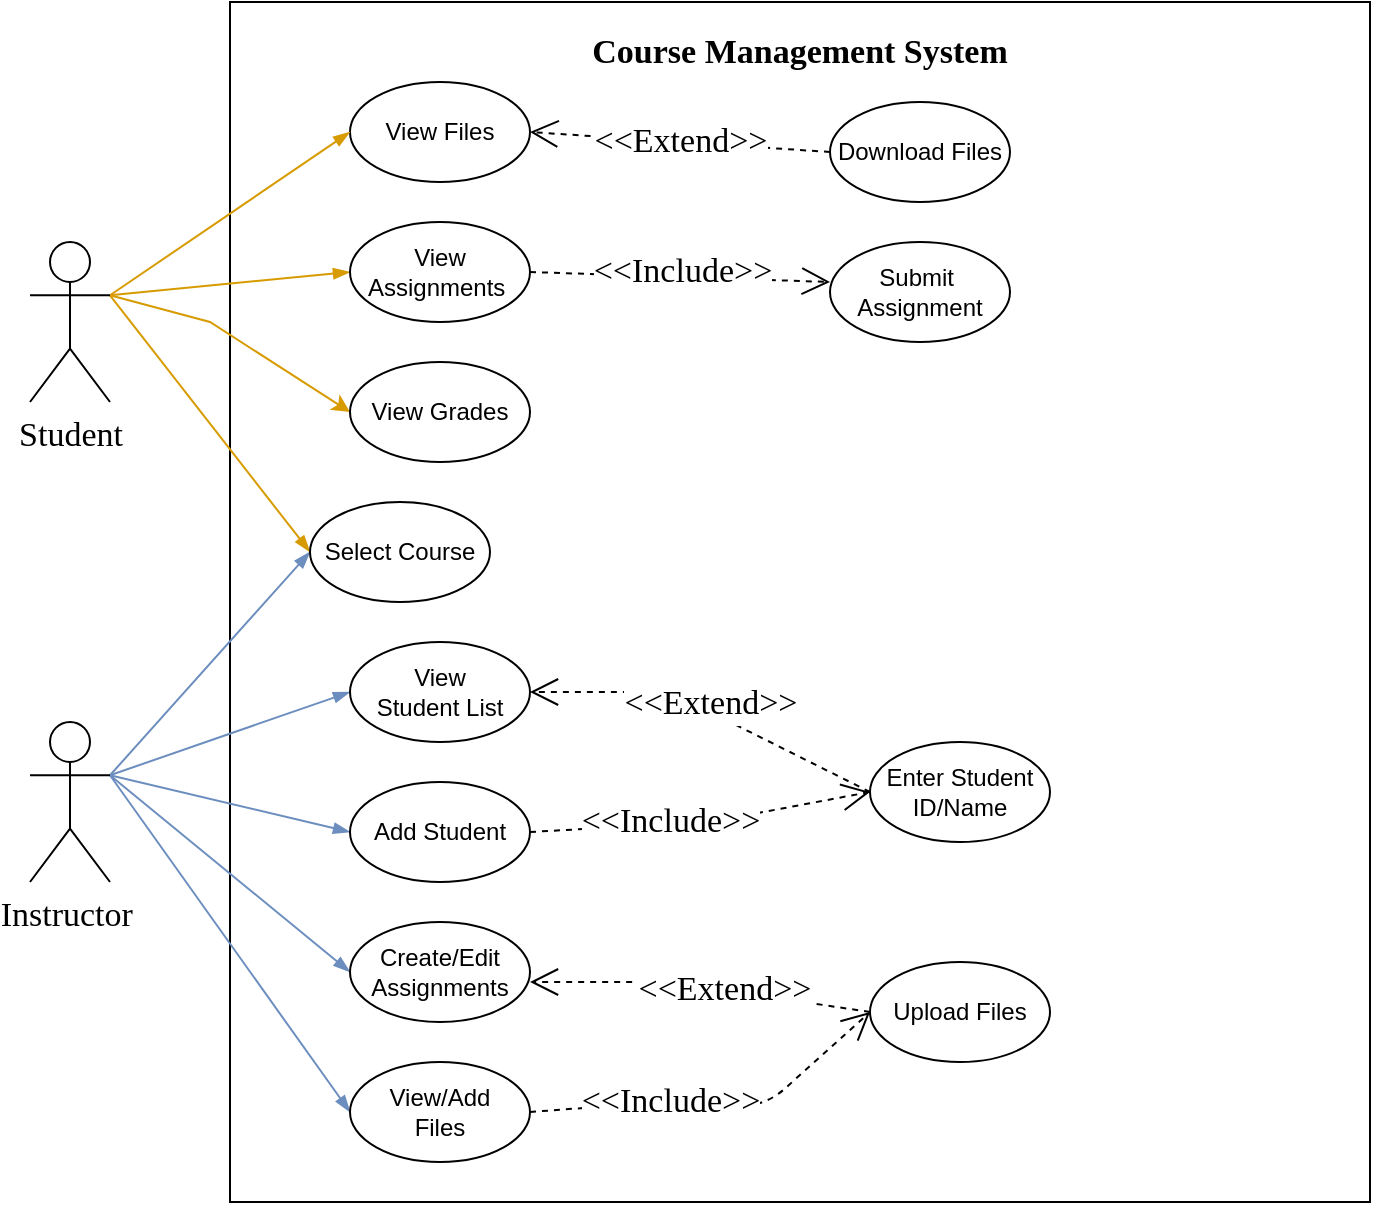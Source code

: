 <mxfile version="13.6.6" type="github">
  <diagram id="UvQstY9tva0zJvrTrZXQ" name="Page-1">
    <mxGraphModel dx="1221" dy="1782" grid="1" gridSize="10" guides="1" tooltips="1" connect="1" arrows="1" fold="1" page="1" pageScale="1" pageWidth="850" pageHeight="1100" math="0" shadow="0">
      <root>
        <mxCell id="0" />
        <mxCell id="1" parent="0" />
        <mxCell id="6D7FWwZfukiiVZ63YJhu-1" value="" style="html=1;" vertex="1" parent="1">
          <mxGeometry x="180" y="-80" width="570" height="600" as="geometry" />
        </mxCell>
        <mxCell id="6D7FWwZfukiiVZ63YJhu-7" value="View Files" style="ellipse;whiteSpace=wrap;html=1;" vertex="1" parent="1">
          <mxGeometry x="240" y="-40" width="90" height="50" as="geometry" />
        </mxCell>
        <mxCell id="6D7FWwZfukiiVZ63YJhu-81" style="edgeStyle=none;rounded=0;jumpStyle=none;jumpSize=0;orthogonalLoop=1;jettySize=auto;html=1;exitX=1;exitY=0.333;exitDx=0;exitDy=0;exitPerimeter=0;entryX=0;entryY=0.5;entryDx=0;entryDy=0;endArrow=blockThin;endFill=1;strokeColor=#6c8ebf;fontFamily=Times New Roman;fontSize=17;fillColor=#dae8fc;" edge="1" parent="1" source="6D7FWwZfukiiVZ63YJhu-20" target="6D7FWwZfukiiVZ63YJhu-27">
          <mxGeometry relative="1" as="geometry" />
        </mxCell>
        <mxCell id="6D7FWwZfukiiVZ63YJhu-83" style="edgeStyle=none;rounded=0;jumpStyle=none;jumpSize=0;orthogonalLoop=1;jettySize=auto;html=1;exitX=1;exitY=0.333;exitDx=0;exitDy=0;exitPerimeter=0;entryX=0;entryY=0.5;entryDx=0;entryDy=0;endArrow=blockThin;endFill=1;strokeColor=#6c8ebf;fontFamily=Times New Roman;fontSize=17;fillColor=#dae8fc;" edge="1" parent="1" source="6D7FWwZfukiiVZ63YJhu-20" target="6D7FWwZfukiiVZ63YJhu-30">
          <mxGeometry relative="1" as="geometry" />
        </mxCell>
        <mxCell id="6D7FWwZfukiiVZ63YJhu-84" style="edgeStyle=none;rounded=0;jumpStyle=none;jumpSize=0;orthogonalLoop=1;jettySize=auto;html=1;exitX=1;exitY=0.333;exitDx=0;exitDy=0;exitPerimeter=0;entryX=0;entryY=0.5;entryDx=0;entryDy=0;endArrow=blockThin;endFill=1;strokeColor=#6c8ebf;fontFamily=Times New Roman;fontSize=17;fillColor=#dae8fc;" edge="1" parent="1" source="6D7FWwZfukiiVZ63YJhu-20" target="6D7FWwZfukiiVZ63YJhu-31">
          <mxGeometry relative="1" as="geometry" />
        </mxCell>
        <mxCell id="6D7FWwZfukiiVZ63YJhu-85" style="edgeStyle=none;rounded=0;jumpStyle=none;jumpSize=0;orthogonalLoop=1;jettySize=auto;html=1;exitX=1;exitY=0.333;exitDx=0;exitDy=0;exitPerimeter=0;entryX=0;entryY=0.5;entryDx=0;entryDy=0;endArrow=blockThin;endFill=1;strokeColor=#6c8ebf;fontFamily=Times New Roman;fontSize=17;fillColor=#dae8fc;" edge="1" parent="1" source="6D7FWwZfukiiVZ63YJhu-20" target="6D7FWwZfukiiVZ63YJhu-33">
          <mxGeometry relative="1" as="geometry" />
        </mxCell>
        <mxCell id="6D7FWwZfukiiVZ63YJhu-86" style="edgeStyle=none;rounded=0;jumpStyle=none;jumpSize=0;orthogonalLoop=1;jettySize=auto;html=1;exitX=1;exitY=0.333;exitDx=0;exitDy=0;exitPerimeter=0;entryX=0;entryY=0.5;entryDx=0;entryDy=0;endArrow=blockThin;endFill=1;strokeColor=#6c8ebf;fontFamily=Times New Roman;fontSize=17;fillColor=#dae8fc;" edge="1" parent="1" source="6D7FWwZfukiiVZ63YJhu-20" target="6D7FWwZfukiiVZ63YJhu-32">
          <mxGeometry relative="1" as="geometry" />
        </mxCell>
        <mxCell id="6D7FWwZfukiiVZ63YJhu-20" value="Instructor&amp;nbsp;" style="shape=umlActor;verticalLabelPosition=bottom;verticalAlign=top;html=1;fontFamily=Times New Roman;fontSize=17;" vertex="1" parent="1">
          <mxGeometry x="80" y="280" width="40" height="80" as="geometry" />
        </mxCell>
        <mxCell id="6D7FWwZfukiiVZ63YJhu-21" value="Course Management System" style="text;align=center;fontStyle=1;verticalAlign=middle;spacingLeft=3;spacingRight=3;strokeColor=none;rotatable=0;points=[[0,0.5],[1,0.5]];portConstraint=eastwest;fontFamily=Times New Roman;fontSize=17;" vertex="1" parent="1">
          <mxGeometry x="325" y="-70" width="280" height="26" as="geometry" />
        </mxCell>
        <mxCell id="6D7FWwZfukiiVZ63YJhu-77" style="jumpStyle=none;jumpSize=0;orthogonalLoop=1;jettySize=auto;html=1;entryX=0;entryY=0.5;entryDx=0;entryDy=0;fontFamily=Times New Roman;fontSize=17;fillColor=#ffe6cc;rounded=0;strokeColor=#d79b00;exitX=1;exitY=0.333;exitDx=0;exitDy=0;exitPerimeter=0;" edge="1" parent="1" source="6D7FWwZfukiiVZ63YJhu-22" target="6D7FWwZfukiiVZ63YJhu-25">
          <mxGeometry relative="1" as="geometry">
            <mxPoint x="120" y="70" as="sourcePoint" />
            <Array as="points">
              <mxPoint x="170" y="80" />
            </Array>
          </mxGeometry>
        </mxCell>
        <mxCell id="6D7FWwZfukiiVZ63YJhu-79" style="edgeStyle=none;rounded=0;jumpStyle=none;jumpSize=0;orthogonalLoop=1;jettySize=auto;html=1;exitX=1;exitY=0.333;exitDx=0;exitDy=0;exitPerimeter=0;entryX=0;entryY=0.5;entryDx=0;entryDy=0;endArrow=blockThin;endFill=1;strokeColor=#d79b00;fontFamily=Times New Roman;fontSize=17;fillColor=#ffe6cc;" edge="1" parent="1" source="6D7FWwZfukiiVZ63YJhu-22" target="6D7FWwZfukiiVZ63YJhu-27">
          <mxGeometry relative="1" as="geometry" />
        </mxCell>
        <mxCell id="6D7FWwZfukiiVZ63YJhu-87" style="edgeStyle=none;rounded=0;jumpStyle=none;jumpSize=0;orthogonalLoop=1;jettySize=auto;html=1;exitX=1;exitY=0.333;exitDx=0;exitDy=0;exitPerimeter=0;entryX=0;entryY=0.5;entryDx=0;entryDy=0;endArrow=blockThin;endFill=1;strokeColor=#d79b00;fontFamily=Times New Roman;fontSize=17;fillColor=#ffe6cc;" edge="1" parent="1" source="6D7FWwZfukiiVZ63YJhu-22" target="6D7FWwZfukiiVZ63YJhu-24">
          <mxGeometry relative="1" as="geometry" />
        </mxCell>
        <mxCell id="6D7FWwZfukiiVZ63YJhu-88" style="edgeStyle=none;rounded=0;jumpStyle=none;jumpSize=0;orthogonalLoop=1;jettySize=auto;html=1;exitX=1;exitY=0.333;exitDx=0;exitDy=0;exitPerimeter=0;entryX=0;entryY=0.5;entryDx=0;entryDy=0;endArrow=blockThin;endFill=1;strokeColor=#d79b00;fontFamily=Times New Roman;fontSize=17;fillColor=#ffe6cc;" edge="1" parent="1" source="6D7FWwZfukiiVZ63YJhu-22" target="6D7FWwZfukiiVZ63YJhu-7">
          <mxGeometry relative="1" as="geometry" />
        </mxCell>
        <mxCell id="6D7FWwZfukiiVZ63YJhu-22" value="Student" style="shape=umlActor;verticalLabelPosition=bottom;verticalAlign=top;html=1;fontFamily=Times New Roman;fontSize=17;" vertex="1" parent="1">
          <mxGeometry x="80" y="40" width="40" height="80" as="geometry" />
        </mxCell>
        <mxCell id="6D7FWwZfukiiVZ63YJhu-24" value="View &lt;br&gt;Assignments&amp;nbsp;" style="ellipse;whiteSpace=wrap;html=1;" vertex="1" parent="1">
          <mxGeometry x="240" y="30" width="90" height="50" as="geometry" />
        </mxCell>
        <mxCell id="6D7FWwZfukiiVZ63YJhu-25" value="View Grades" style="ellipse;whiteSpace=wrap;html=1;" vertex="1" parent="1">
          <mxGeometry x="240" y="100" width="90" height="50" as="geometry" />
        </mxCell>
        <mxCell id="6D7FWwZfukiiVZ63YJhu-27" value="Select Course" style="ellipse;whiteSpace=wrap;html=1;" vertex="1" parent="1">
          <mxGeometry x="220" y="170" width="90" height="50" as="geometry" />
        </mxCell>
        <mxCell id="6D7FWwZfukiiVZ63YJhu-30" value="View &lt;br&gt;Student List" style="ellipse;whiteSpace=wrap;html=1;" vertex="1" parent="1">
          <mxGeometry x="240" y="240" width="90" height="50" as="geometry" />
        </mxCell>
        <mxCell id="6D7FWwZfukiiVZ63YJhu-31" value="Add Student" style="ellipse;whiteSpace=wrap;html=1;" vertex="1" parent="1">
          <mxGeometry x="240" y="310" width="90" height="50" as="geometry" />
        </mxCell>
        <mxCell id="6D7FWwZfukiiVZ63YJhu-32" value="View/Add&lt;br&gt;Files" style="ellipse;whiteSpace=wrap;html=1;" vertex="1" parent="1">
          <mxGeometry x="240" y="450" width="90" height="50" as="geometry" />
        </mxCell>
        <mxCell id="6D7FWwZfukiiVZ63YJhu-33" value="Create/Edit&lt;br&gt;Assignments" style="ellipse;whiteSpace=wrap;html=1;" vertex="1" parent="1">
          <mxGeometry x="240" y="380" width="90" height="50" as="geometry" />
        </mxCell>
        <mxCell id="6D7FWwZfukiiVZ63YJhu-35" value="Download Files" style="ellipse;whiteSpace=wrap;html=1;" vertex="1" parent="1">
          <mxGeometry x="480" y="-30" width="90" height="50" as="geometry" />
        </mxCell>
        <mxCell id="6D7FWwZfukiiVZ63YJhu-36" value="Submit&amp;nbsp;&lt;br&gt;Assignment" style="ellipse;whiteSpace=wrap;html=1;" vertex="1" parent="1">
          <mxGeometry x="480" y="40" width="90" height="50" as="geometry" />
        </mxCell>
        <mxCell id="6D7FWwZfukiiVZ63YJhu-45" value="&amp;lt;&amp;lt;Include&amp;gt;&amp;gt;" style="endArrow=open;endSize=12;dashed=1;html=1;fontFamily=Times New Roman;fontSize=17;verticalAlign=top;exitX=1;exitY=0.5;exitDx=0;exitDy=0;" edge="1" parent="1" source="6D7FWwZfukiiVZ63YJhu-24">
          <mxGeometry y="20" width="160" relative="1" as="geometry">
            <mxPoint x="320" y="60" as="sourcePoint" />
            <mxPoint x="480" y="60" as="targetPoint" />
            <Array as="points" />
            <mxPoint as="offset" />
          </mxGeometry>
        </mxCell>
        <mxCell id="6D7FWwZfukiiVZ63YJhu-56" value="&amp;lt;&amp;lt;Extend&amp;gt;&amp;gt;" style="endArrow=open;endSize=12;dashed=1;html=1;fontFamily=Times New Roman;fontSize=17;verticalAlign=middle;exitX=0;exitY=0.5;exitDx=0;exitDy=0;entryX=1;entryY=0.5;entryDx=0;entryDy=0;" edge="1" parent="1" source="6D7FWwZfukiiVZ63YJhu-35" target="6D7FWwZfukiiVZ63YJhu-7">
          <mxGeometry width="160" relative="1" as="geometry">
            <mxPoint x="470" y="-1" as="sourcePoint" />
            <mxPoint x="320" y="-0.59" as="targetPoint" />
            <Array as="points" />
            <mxPoint as="offset" />
          </mxGeometry>
        </mxCell>
        <mxCell id="6D7FWwZfukiiVZ63YJhu-57" value="Enter Student ID/Name" style="ellipse;whiteSpace=wrap;html=1;" vertex="1" parent="1">
          <mxGeometry x="500" y="290" width="90" height="50" as="geometry" />
        </mxCell>
        <mxCell id="6D7FWwZfukiiVZ63YJhu-63" value="Upload Files" style="ellipse;whiteSpace=wrap;html=1;" vertex="1" parent="1">
          <mxGeometry x="500" y="400" width="90" height="50" as="geometry" />
        </mxCell>
        <mxCell id="6D7FWwZfukiiVZ63YJhu-64" value="&amp;lt;&amp;lt;Include&amp;gt;&amp;gt;" style="endArrow=open;endSize=12;dashed=1;html=1;fontFamily=Times New Roman;fontSize=17;verticalAlign=middle;exitX=1;exitY=0.5;exitDx=0;exitDy=0;entryX=0;entryY=0.5;entryDx=0;entryDy=0;" edge="1" parent="1" source="6D7FWwZfukiiVZ63YJhu-32" target="6D7FWwZfukiiVZ63YJhu-63">
          <mxGeometry x="-0.251" width="160" relative="1" as="geometry">
            <mxPoint x="320" y="469.71" as="sourcePoint" />
            <mxPoint x="460" y="450" as="targetPoint" />
            <Array as="points">
              <mxPoint x="400" y="469.71" />
              <mxPoint x="420" y="475" />
              <mxPoint x="450" y="470" />
            </Array>
            <mxPoint as="offset" />
          </mxGeometry>
        </mxCell>
        <mxCell id="6D7FWwZfukiiVZ63YJhu-67" value="&amp;lt;&amp;lt;Extend&amp;gt;&amp;gt;" style="endArrow=open;endSize=12;dashed=1;html=1;fontFamily=Times New Roman;fontSize=17;verticalAlign=middle;exitX=0;exitY=0.5;exitDx=0;exitDy=0;" edge="1" parent="1" source="6D7FWwZfukiiVZ63YJhu-63">
          <mxGeometry x="-0.136" width="160" relative="1" as="geometry">
            <mxPoint x="490" y="420" as="sourcePoint" />
            <mxPoint x="330" y="410" as="targetPoint" />
            <Array as="points">
              <mxPoint x="400" y="410" />
            </Array>
            <mxPoint as="offset" />
          </mxGeometry>
        </mxCell>
        <mxCell id="6D7FWwZfukiiVZ63YJhu-68" value="&amp;lt;&amp;lt;Include&amp;gt;&amp;gt;" style="endArrow=open;endSize=12;dashed=1;html=1;fontFamily=Times New Roman;fontSize=17;verticalAlign=middle;entryX=0;entryY=0.5;entryDx=0;entryDy=0;exitX=1;exitY=0.5;exitDx=0;exitDy=0;" edge="1" parent="1" source="6D7FWwZfukiiVZ63YJhu-31" target="6D7FWwZfukiiVZ63YJhu-57">
          <mxGeometry x="-0.182" y="1" width="160" relative="1" as="geometry">
            <mxPoint x="320" y="349.41" as="sourcePoint" />
            <mxPoint x="470" y="300" as="targetPoint" />
            <Array as="points">
              <mxPoint x="420" y="330" />
            </Array>
            <mxPoint as="offset" />
          </mxGeometry>
        </mxCell>
        <mxCell id="6D7FWwZfukiiVZ63YJhu-89" value="&amp;lt;&amp;lt;Extend&amp;gt;&amp;gt;" style="endArrow=open;endSize=12;dashed=1;html=1;fontFamily=Times New Roman;fontSize=17;verticalAlign=middle;exitX=0;exitY=0.5;exitDx=0;exitDy=0;" edge="1" parent="1" source="6D7FWwZfukiiVZ63YJhu-57">
          <mxGeometry x="0.009" y="-4" width="160" relative="1" as="geometry">
            <mxPoint x="500.0" y="280" as="sourcePoint" />
            <mxPoint x="330" y="265" as="targetPoint" />
            <Array as="points">
              <mxPoint x="400" y="265" />
            </Array>
            <mxPoint as="offset" />
          </mxGeometry>
        </mxCell>
      </root>
    </mxGraphModel>
  </diagram>
</mxfile>
